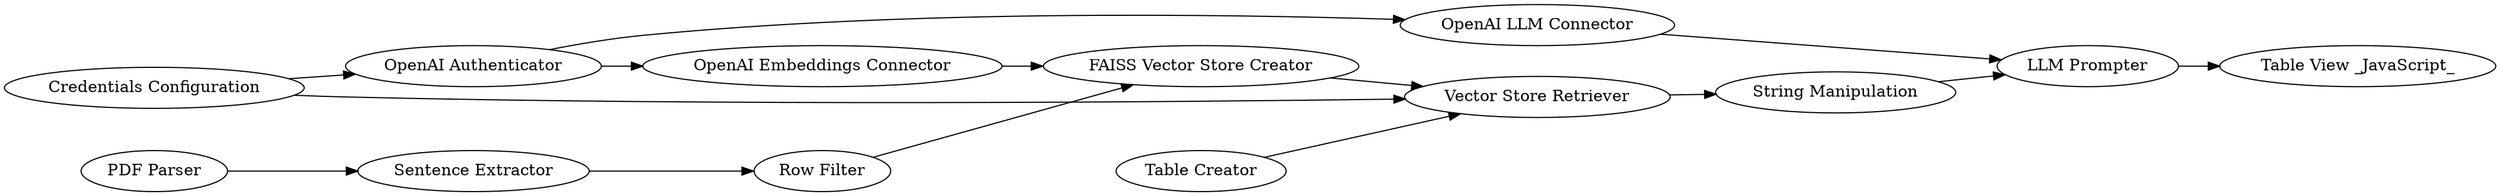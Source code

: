 digraph {
	"-8011077131059703694_1900" [label="Vector Store Retriever"]
	"-8011077131059703694_4" [label="OpenAI Authenticator"]
	"-8011077131059703694_1888" [label="Row Filter"]
	"-8011077131059703694_1922" [label="String Manipulation"]
	"-8011077131059703694_1889" [label="Table Creator"]
	"-8011077131059703694_7" [label="PDF Parser"]
	"-8011077131059703694_1890" [label="OpenAI LLM Connector"]
	"-8011077131059703694_1834" [label="FAISS Vector Store Creator"]
	"-8011077131059703694_5" [label="Credentials Configuration"]
	"-8011077131059703694_1923" [label="Table View _JavaScript_"]
	"-8011077131059703694_1887" [label="Sentence Extractor"]
	"-8011077131059703694_6" [label="OpenAI Embeddings Connector"]
	"-8011077131059703694_1891" [label="LLM Prompter"]
	"-8011077131059703694_4" -> "-8011077131059703694_6"
	"-8011077131059703694_5" -> "-8011077131059703694_4"
	"-8011077131059703694_1890" -> "-8011077131059703694_1891"
	"-8011077131059703694_7" -> "-8011077131059703694_1887"
	"-8011077131059703694_1900" -> "-8011077131059703694_1922"
	"-8011077131059703694_1891" -> "-8011077131059703694_1923"
	"-8011077131059703694_5" -> "-8011077131059703694_1900"
	"-8011077131059703694_1887" -> "-8011077131059703694_1888"
	"-8011077131059703694_6" -> "-8011077131059703694_1834"
	"-8011077131059703694_1922" -> "-8011077131059703694_1891"
	"-8011077131059703694_4" -> "-8011077131059703694_1890"
	"-8011077131059703694_1834" -> "-8011077131059703694_1900"
	"-8011077131059703694_1889" -> "-8011077131059703694_1900"
	"-8011077131059703694_1888" -> "-8011077131059703694_1834"
	rankdir=LR
}
